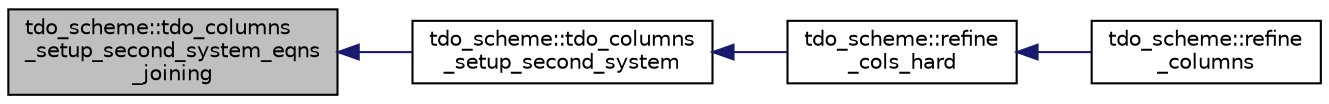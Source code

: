 digraph "tdo_scheme::tdo_columns_setup_second_system_eqns_joining"
{
  edge [fontname="Helvetica",fontsize="10",labelfontname="Helvetica",labelfontsize="10"];
  node [fontname="Helvetica",fontsize="10",shape=record];
  rankdir="LR";
  Node417 [label="tdo_scheme::tdo_columns\l_setup_second_system_eqns\l_joining",height=0.2,width=0.4,color="black", fillcolor="grey75", style="filled", fontcolor="black"];
  Node417 -> Node418 [dir="back",color="midnightblue",fontsize="10",style="solid",fontname="Helvetica"];
  Node418 [label="tdo_scheme::tdo_columns\l_setup_second_system",height=0.2,width=0.4,color="black", fillcolor="white", style="filled",URL="$d7/dbc/classtdo__scheme.html#aaef7640a4577694958c6919ac32e6fb5"];
  Node418 -> Node419 [dir="back",color="midnightblue",fontsize="10",style="solid",fontname="Helvetica"];
  Node419 [label="tdo_scheme::refine\l_cols_hard",height=0.2,width=0.4,color="black", fillcolor="white", style="filled",URL="$d7/dbc/classtdo__scheme.html#a738899416e9ca22983f8c9edbbd6e750"];
  Node419 -> Node420 [dir="back",color="midnightblue",fontsize="10",style="solid",fontname="Helvetica"];
  Node420 [label="tdo_scheme::refine\l_columns",height=0.2,width=0.4,color="black", fillcolor="white", style="filled",URL="$d7/dbc/classtdo__scheme.html#a99db741130b31c6cf2982a460ccb7ccd"];
}
